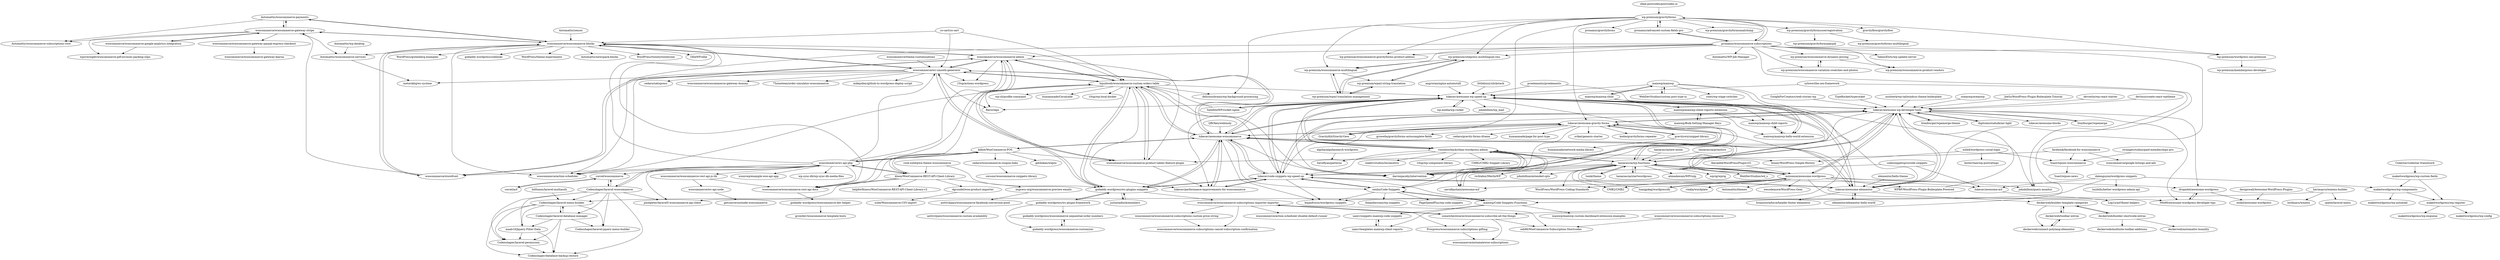 digraph G {
"Automattic/woocommerce-payments" -> "Automattic/woocommerce-subscriptions-core"
"Automattic/woocommerce-payments" -> "woocommerce/woocommerce-gateway-stripe"
"Automattic/woocommerce-payments" -> "woocommerce/woocommerce-blocks"
"bitfumes/laravel-multiauth" -> "Codexshaper/laravel-menu-builder" ["e"=1]
"htmlburger/wpemerge" -> "lukecav/awesome-wp-developer-tools" ["e"=1]
"wp-premium/gravityforms" -> "pronamic/advanced-custom-fields-pro" ["e"=1]
"wp-premium/gravityforms" -> "wp-premium/woocommerce-gravityforms-product-addons"
"wp-premium/gravityforms" -> "GravityKit/GravityView" ["e"=1]
"wp-premium/gravityforms" -> "pronamic/gravityforms"
"wp-premium/gravityforms" -> "pronamic/woocommerce-subscriptions"
"wp-premium/gravityforms" -> "wp-premium/gravityformsmailchimp"
"wp-premium/gravityforms" -> "lukecav/awesome-gravity-forms"
"wp-premium/gravityforms" -> "wp-premium/gravityformsuserregistration"
"wp-premium/gravityforms" -> "wp-premium/wordpress-seo-premium"
"wp-premium/gravityforms" -> "gravityflow/gravityflow" ["e"=1]
"wp-premium/gravityforms" -> "wp-premium/sitepress-multilingual-cms"
"wp-premium/gravityforms" -> "wp-premium/woocommerce-multilingual"
"wp-premium/gravityforms" -> "deliciousbrains/wp-background-processing" ["e"=1]
"wp-premium/gravityformsuserregistration" -> "wp-premium/gravityforms-multilingual"
"wp-premium/gravityformsuserregistration" -> "wp-premium/gravityformspaypal"
"corcel/woocommerce" -> "corcel/acf"
"corcel/woocommerce" -> "Codexshaper/laravel-woocommerce"
"Codestar/codestar-framework" -> "makeitworkpress/wp-custom-fields" ["e"=1]
"Codexshaper/laravel-woocommerce" -> "Codexshaper/laravel-permission"
"Codexshaper/laravel-woocommerce" -> "Codexshaper/database-backup-restore"
"Codexshaper/laravel-woocommerce" -> "Codexshaper/laravel-menu-builder"
"Codexshaper/laravel-woocommerce" -> "Codexshaper/laravel-database-manager"
"Codexshaper/laravel-woocommerce" -> "corcel/woocommerce"
"Codexshaper/laravel-woocommerce" -> "Codexshaper/laravel-jquery-menu-builder"
"Codexshaper/laravel-woocommerce" -> "maab16/Jquery-Filter-Data"
"Codexshaper/laravel-woocommerce" -> "pixelpeter/laravel5-woocommerce-api-client"
"Codexshaper/laravel-woocommerce" -> "woocommerce/wc-api-php"
"woocommerce/woocommerce-google-analytics-integration" -> "woocommerce/woocommerce-gateway-stripe"
"woocommerce/woocommerce-google-analytics-integration" -> "wpovernight/woocommerce-pdf-invoices-packing-slips"
"woocommerce/woocommerce-blocks" -> "woocommerce/woocommerce-admin"
"woocommerce/woocommerce-blocks" -> "woocommerce/wc-smooth-generator"
"woocommerce/woocommerce-blocks" -> "woocommerce/storefront" ["e"=1]
"woocommerce/woocommerce-blocks" -> "WordPress/gutenberg-examples" ["e"=1]
"woocommerce/woocommerce-blocks" -> "woocommerce/woocommerce-rest-api-docs"
"woocommerce/woocommerce-blocks" -> "godaddy-wordpress/coblocks" ["e"=1]
"woocommerce/woocommerce-blocks" -> "Automattic/woocommerce-payments"
"woocommerce/woocommerce-blocks" -> "Automattic/woocommerce-services"
"woocommerce/woocommerce-blocks" -> "woocommerce/woocommerce-gateway-stripe"
"woocommerce/woocommerce-blocks" -> "WordPress/theme-experiments" ["e"=1]
"woocommerce/woocommerce-blocks" -> "Automattic/newspack-blocks" ["e"=1]
"woocommerce/woocommerce-blocks" -> "WordPress/twentytwentyone" ["e"=1]
"woocommerce/woocommerce-blocks" -> "liquidweb/woocommerce-custom-orders-table"
"woocommerce/woocommerce-blocks" -> "OllieWP/ollie" ["e"=1]
"woocommerce/woocommerce-blocks" -> "woocommerce/action-scheduler" ["e"=1]
"woocommerce/woocommerce-admin" -> "woocommerce/woocommerce-blocks"
"woocommerce/woocommerce-admin" -> "woocommerce/wc-smooth-generator"
"woocommerce/woocommerce-admin" -> "woocommerce/storefront" ["e"=1]
"woocommerce/woocommerce-admin" -> "godaddy-wordpress/wc-plugins-snippets"
"woocommerce/woocommerce-admin" -> "liquidweb/woocommerce-custom-orders-table"
"woocommerce/woocommerce-admin" -> "woocommerce/woocommerce-rest-api-docs"
"woocommerce/woocommerce-admin" -> "woocommerce/woocommerce-product-tables-feature-plugin"
"woocommerce/woocommerce-admin" -> "10up/actions-wordpress" ["e"=1]
"ideal-postcodes/postcodes.io" -> "wp-premium/gravityforms" ["e"=1]
"liquidweb/woocommerce-custom-orders-table" -> "woocommerce/woocommerce-product-tables-feature-plugin"
"liquidweb/woocommerce-custom-orders-table" -> "woocommerce/wc-smooth-generator"
"liquidweb/woocommerce-custom-orders-table" -> "humanmade/Cavalcade" ["e"=1]
"liquidweb/woocommerce-custom-orders-table" -> "lukecav/awesome-woocommerce"
"liquidweb/woocommerce-custom-orders-table" -> "darrenjacoby/intervention" ["e"=1]
"liquidweb/woocommerce-custom-orders-table" -> "woocommerce/action-scheduler" ["e"=1]
"liquidweb/woocommerce-custom-orders-table" -> "deliciousbrains/wp-background-processing" ["e"=1]
"liquidweb/woocommerce-custom-orders-table" -> "lukecav/performance-improvements-for-woocommerce"
"liquidweb/woocommerce-custom-orders-table" -> "lukecav/code-snippets-wp-speed-up"
"liquidweb/woocommerce-custom-orders-table" -> "godaddy-wordpress/wc-plugins-snippets"
"liquidweb/woocommerce-custom-orders-table" -> "10up/wp-local-docker" ["e"=1]
"liquidweb/woocommerce-custom-orders-table" -> "woocommerce/woocommerce-admin"
"liquidweb/woocommerce-custom-orders-table" -> "Rarst/laps" ["e"=1]
"liquidweb/woocommerce-custom-orders-table" -> "lukecav/awesome-wp-speed-up"
"liquidweb/woocommerce-custom-orders-table" -> "wp-cli/profile-command" ["e"=1]
"kilbot/WooCommerce-POS" -> "lukecav/awesome-woocommerce"
"kilbot/WooCommerce-POS" -> "cedaro/woocommerce-coupon-links"
"kilbot/WooCommerce-POS" -> "woocommerce/woocommerce-product-tables-feature-plugin"
"kilbot/WooCommerce-POS" -> "kloon/WooCommerce-REST-API-Client-Library"
"kilbot/WooCommerce-POS" -> "woocommerce/woocommerce-rest-api-docs"
"kilbot/WooCommerce-POS" -> "getdokan/wepos" ["e"=1]
"kilbot/WooCommerce-POS" -> "woocommerce/wc-api-php"
"rock-solid/pwa-theme-woocommerce" -> "godaddy-wordpress/wc-plugins-snippets" ["e"=1]
"rock-solid/pwa-theme-woocommerce" -> "kloon/WooCommerce-REST-API-Client-Library" ["e"=1]
"mainwp/mainwp" -> "mainwp/mainwp-child"
"mainwp/mainwp" -> "mainwp/mainwp-hello-world-extension"
"mainwp/mainwp" -> "roots/wp-stage-switcher" ["e"=1]
"mainwp/mainwp" -> "lukecav/awesome-wp-speed-up"
"mainwp/mainwp" -> "WebDevStudios/custom-post-type-ui" ["e"=1]
"mainwp/mainwp" -> "mainwp/Code-Snippets-Functions"
"elementor/hello-theme" -> "lukecav/awesome-elementor" ["e"=1]
"godaddy-wordpress/wc-plugin-framework" -> "godaddy-wordpress/woocommerce-customizer"
"godaddy-wordpress/wc-plugin-framework" -> "godaddy-wordpress/wc-plugins-snippets"
"godaddy-wordpress/wc-plugin-framework" -> "godaddy-wordpress/woocommerce-sequential-order-numbers"
"woocommerce/woocommerce-subscriptions-importer-exporter" -> "Prospress/woocommerce-subscriptions-gifting"
"woocommerce/woocommerce-subscriptions-importer-exporter" -> "woocommerce/woocommerce-subscriptions-custom-price-string"
"woocommerce/woocommerce-subscriptions-importer-exporter" -> "woocommerce/woocommerce-subscriptions-cancel-subscription-confirmation"
"woocommerce/woocommerce-subscriptions-importer-exporter" -> "somewherewarm/woocommerce-subscribe-all-the-things"
"woocommerce/woocommerce-subscriptions-importer-exporter" -> "woocommerce/action-scheduler-disable-default-runner"
"woocommerce/woocommerce-subscriptions-importer-exporter" -> "seb86/WooCommerce-Subscription-Shortcodes"
"GravityKit/GravityView" -> "lukecav/awesome-gravity-forms" ["e"=1]
"Alecaddd/WordPressPlugin101" -> "miziomon/awesome-wordpress" ["e"=1]
"htmlburger/wpemerge-theme" -> "lukecav/awesome-wp-developer-tools" ["e"=1]
"woocommerce/woocommerce-subscriptions-custom-price-string" -> "woocommerce/woocommerce-subscriptions-cancel-subscription-confirmation"
"kloon/WooCommerce-REST-API-Client-Library" -> "woocommerce/wc-api-php"
"kloon/WooCommerce-REST-API-Client-Library" -> "kilbot/WooCommerce-POS"
"kloon/WooCommerce-REST-API-Client-Library" -> "pixelpeter/laravel5-woocommerce-api-client"
"kloon/WooCommerce-REST-API-Client-Library" -> "helpforfitness/WooCommerce-REST-API-Client-Library-v2"
"kloon/WooCommerce-REST-API-Client-Library" -> "dgrundel/woo-product-importer"
"kloon/WooCommerce-REST-API-Client-Library" -> "woocommerce/woocommerce-rest-api-docs"
"kloon/WooCommerce-REST-API-Client-Library" -> "impress-org/woocommerce-preview-emails"
"woocommerce/woocommerce-product-tables-feature-plugin" -> "liquidweb/woocommerce-custom-orders-table"
"woocommerce/woocommerce-product-tables-feature-plugin" -> "woocommerce/wc-smooth-generator"
"woocommerce/woocommerce-product-tables-feature-plugin" -> "lukecav/performance-improvements-for-woocommerce"
"woocommerce/wc-smooth-generator" -> "woocommerce/woocommerce-product-tables-feature-plugin"
"woocommerce/wc-smooth-generator" -> "metorikhq/wc-cyclone"
"woocommerce/wc-smooth-generator" -> "75nineteen/order-simulator-woocommerce"
"woocommerce/wc-smooth-generator" -> "liquidweb/woocommerce-custom-orders-table"
"woocommerce/wc-smooth-generator" -> "woocommerce/woocommerce-admin"
"woocommerce/wc-smooth-generator" -> "woocommerce/woocommerce-blocks"
"woocommerce/wc-smooth-generator" -> "mikejolley/github-to-wordpress-deploy-script" ["e"=1]
"woocommerce/wc-smooth-generator" -> "cedaro/satispress" ["e"=1]
"woocommerce/wc-smooth-generator" -> "Rarst/laps" ["e"=1]
"woocommerce/wc-smooth-generator" -> "woocommerce/action-scheduler" ["e"=1]
"woocommerce/wc-smooth-generator" -> "10up/actions-wordpress" ["e"=1]
"woocommerce/wc-smooth-generator" -> "woocommerce/woocommerce-gateway-dummy"
"woocommerce/wc-smooth-generator" -> "lukecav/awesome-woocommerce"
"lukecav/performance-improvements-for-woocommerce" -> "lukecav/awesome-woocommerce"
"lukecav/performance-improvements-for-woocommerce" -> "lukecav/code-snippets-wp-speed-up"
"cedaro/woocommerce-coupon-links" -> "corsonr/woocommerce-snippets-library"
"mainwp/Code-Snippets-Functions" -> "uamv/snippets-mainwp-code-snippets"
"mainwp/Code-Snippets-Functions" -> "uamv/templates-mainwp-client-reports"
"mainwp/Code-Snippets-Functions" -> "senlin/Code-Snippets"
"mainwp/Code-Snippets-Functions" -> "mainwp/mainwp-custom-dashboard-extension-examples"
"harimayco/wmenu-builder" -> "Codexshaper/laravel-menu-builder"
"harimayco/wmenu-builder" -> "lordmacu/wmenu"
"harimayco/wmenu-builder" -> "spatie/laravel-menu" ["e"=1]
"littlebizzy/slickstack" -> "lukecav/awesome-wp-speed-up" ["e"=1]
"woocommerce/woocommerce-rest-api-js-lib" -> "woocommerce/woocommerce-rest-api-docs"
"woocommerce/woocommerce-rest-api-js-lib" -> "woocommerce/wc-api-node"
"deckerweb/builder-template-categories" -> "deckerweb/toolbar-extras"
"deckerweb/builder-template-categories" -> "deckerweb/builder-shortcode-extras"
"deckerweb/builder-template-categories" -> "deckerweb/connect-polylang-elementor"
"dalenguyen/wordpress-snippets" -> "bojanfriscic/wordpress-snippets"
"dalenguyen/wordpress-snippets" -> "lukecav/awesome-acf"
"dalenguyen/wordpress-snippets" -> "luizbills/better-wordpress-admin-api"
"dalenguyen/wordpress-snippets" -> "makeitworkpress/wp-components"
"devowlio/wp-react-starter" -> "lukecav/awesome-wp-developer-tools" ["e"=1]
"QROkes/webinoly" -> "lukecav/awesome-woocommerce" ["e"=1]
"devloco/create-react-wptheme" -> "lukecav/awesome-wp-developer-tools" ["e"=1]
"mainwp/mainwp-child" -> "mainwp/mainwp"
"mainwp/mainwp-child" -> "mainwp/mainwp-hello-world-extension"
"mainwp/mainwp-child" -> "mainwp/mainwp-client-reports-extension"
"mainwp/mainwp-child" -> "mainwp/mainwp-child-reports"
"uamv/templates-mainwp-client-reports" -> "uamv/snippets-mainwp-code-snippets"
"uamv/snippets-mainwp-code-snippets" -> "uamv/templates-mainwp-client-reports"
"woocommerce/woocommerce-subscriptions-resource" -> "seb86/WooCommerce-Subscription-Shortcodes"
"mainwp/Bulk-Setting-Manager-Keys" -> "mainwp/mainwp-client-reports-extension"
"deckerweb/toolbar-extras" -> "deckerweb/connect-polylang-elementor"
"deckerweb/toolbar-extras" -> "deckerweb/builder-template-categories"
"deckerweb/connect-polylang-elementor" -> "deckerweb/toolbar-extras"
"navidkashani/awesome-acf" -> "lukecav/awesome-gravity-forms" ["e"=1]
"GoogleForCreators/web-stories-wp" -> "lukecav/awesome-wp-developer-tools" ["e"=1]
"TypeRocket/typerocket" -> "lukecav/awesome-wp-developer-tools" ["e"=1]
"strangerstudios/paid-memberships-pro" -> "Yoast/wpseo-woocommerce" ["e"=1]
"proelements/proelements" -> "lukecav/awesome-elementor" ["e"=1]
"proelements/proelements" -> "lukecav/awesome-wp-speed-up" ["e"=1]
"woocommerce/storefront" -> "woocommerce/woocommerce-admin" ["e"=1]
"woocommerce/storefront" -> "woocommerce/woocommerce-blocks" ["e"=1]
"woocommerce/storefront" -> "woocommerce/woocommerce-gateway-stripe" ["e"=1]
"WPBP/WordPress-Plugin-Boilerplate-Powered" -> "lukecav/awesome-wp-developer-tools" ["e"=1]
"SatelliteWP/rocket-nginx" -> "lukecav/awesome-wp-speed-up" ["e"=1]
"SatelliteWP/rocket-nginx" -> "liquidweb/woocommerce-custom-orders-table" ["e"=1]
"miled/wordpress-social-login" -> "bonny/WordPress-Simple-History" ["e"=1]
"miled/wordpress-social-login" -> "lesterchan/wp-postratings"
"miled/wordpress-social-login" -> "Yoast/wpseo-woocommerce"
"miziomon/awesome-wordpress" -> "lukecav/awesome-wp-developer-tools"
"miziomon/awesome-wordpress" -> "dropndot/awesome-wordpress"
"miziomon/awesome-wordpress" -> "taniarascia/wp-functions"
"miziomon/awesome-wordpress" -> "lukecav/awesome-woocommerce"
"miziomon/awesome-wordpress" -> "lukecav/awesome-wp-speed-up"
"miziomon/awesome-wordpress" -> "luangjokaj/wordpressify" ["e"=1]
"miziomon/awesome-wordpress" -> "Mte90/awesome-wordpress-developer-tips"
"miziomon/awesome-wordpress" -> "navidkashani/awesome-acf" ["e"=1]
"miziomon/awesome-wordpress" -> "vinkla/wordplate" ["e"=1]
"miziomon/awesome-wordpress" -> "WordPress/WordPress-Coding-Standards" ["e"=1]
"miziomon/awesome-wordpress" -> "Automattic/themes" ["e"=1]
"miziomon/awesome-wordpress" -> "WPBP/WordPress-Plugin-Boilerplate-Powered" ["e"=1]
"miziomon/awesome-wordpress" -> "CMB2/CMB2" ["e"=1]
"miziomon/awesome-wordpress" -> "wecodemore/WordPress-Gear" ["e"=1]
"miziomon/awesome-wordpress" -> "johnbillion/query-monitor" ["e"=1]
"gravitywiz/snippet-library" -> "lukecav/awesome-gravity-forms"
"gravitywiz/snippet-library" -> "humanmade/network-media-library" ["e"=1]
"mishterk/wp-tailwindcss-theme-boilerplate" -> "lukecav/awesome-wp-developer-tools" ["e"=1]
"dropndot/awesome-wordpress" -> "Mte90/awesome-wordpress-developer-tips"
"dropndot/awesome-wordpress" -> "endel/awesome-wordpress"
"deckerweb/builder-shortcode-extras" -> "deckerweb/builder-template-categories"
"deckerweb/builder-shortcode-extras" -> "deckerweb/automattic-humility"
"deckerweb/builder-shortcode-extras" -> "deckerweb/multisite-toolbar-additions"
"senlin/Code-Snippets" -> "lukecav/code-snippets-wp-speed-up"
"senlin/Code-Snippets" -> "theandersonn/wp-snippets"
"senlin/Code-Snippets" -> "PageSpeedPlus/wp-code-snippets"
"senlin/Code-Snippets" -> "bojanfriscic/wordpress-snippets"
"senlin/Code-Snippets" -> "mainwp/Code-Snippets-Functions"
"woocommerce/woocommerce-rest-api-docs" -> "godaddy-wordpress/woocommerce-dev-helper"
"Codexshaper/laravel-database-manager" -> "Codexshaper/laravel-permission"
"Codexshaper/laravel-database-manager" -> "Codexshaper/database-backup-restore"
"Codexshaper/laravel-database-manager" -> "maab16/Jquery-Filter-Data"
"Codexshaper/laravel-database-manager" -> "Codexshaper/laravel-jquery-menu-builder"
"Codexshaper/laravel-database-manager" -> "Codexshaper/laravel-menu-builder"
"godaddy-wordpress/woocommerce-sequential-order-numbers" -> "godaddy-wordpress/woocommerce-customizer"
"Codexshaper/laravel-menu-builder" -> "Codexshaper/laravel-permission"
"Codexshaper/laravel-menu-builder" -> "Codexshaper/database-backup-restore"
"Codexshaper/laravel-menu-builder" -> "Codexshaper/laravel-database-manager"
"Codexshaper/laravel-menu-builder" -> "Codexshaper/laravel-jquery-menu-builder"
"Codexshaper/laravel-menu-builder" -> "maab16/Jquery-Filter-Data"
"Codexshaper/laravel-permission" -> "Codexshaper/database-backup-restore"
"mainwp/mainwp-client-reports-extension" -> "mainwp/mainwp-child-reports"
"mainwp/mainwp-client-reports-extension" -> "mainwp/Bulk-Setting-Manager-Keys"
"mainwp/mainwp-client-reports-extension" -> "mainwp/mainwp-hello-world-extension"
"taniarascia/new-moon" -> "taniarascia/wp-functions" ["e"=1]
"algolia/algoliasearch-wordpress" -> "0aveRyan/patterns" ["e"=1]
"woocommerce/wc-api-php" -> "kloon/WooCommerce-REST-API-Client-Library"
"woocommerce/wc-api-php" -> "woocommerce/woocommerce-rest-api-docs"
"woocommerce/wc-api-php" -> "Codexshaper/laravel-woocommerce"
"woocommerce/wc-api-php" -> "pixelpeter/laravel5-woocommerce-api-client"
"woocommerce/wc-api-php" -> "kilbot/WooCommerce-POS"
"woocommerce/wc-api-php" -> "liquidweb/woocommerce-custom-orders-table"
"woocommerce/wc-api-php" -> "iconicwp/example-woo-api-app"
"woocommerce/wc-api-php" -> "woocommerce/woocommerce-blocks"
"woocommerce/wc-api-php" -> "woocommerce/woocommerce-rest-api-js-lib"
"woocommerce/wc-api-php" -> "woocommerce/wc-smooth-generator"
"woocommerce/wc-api-php" -> "corcel/woocommerce"
"woocommerce/wc-api-php" -> "woocommerce/woocommerce-admin"
"woocommerce/wc-api-php" -> "woocommerce/action-scheduler" ["e"=1]
"woocommerce/wc-api-php" -> "woocommerce/storefront" ["e"=1]
"woocommerce/wc-api-php" -> "wp-sync-db/wp-sync-db-media-files" ["e"=1]
"woocommerce/wc-api-node" -> "getconversio/node-woocommerce"
"impress-org/woocommerce-preview-emails" -> "anttiviljami/woocommerce-facebook-conversion-pixel"
"woocommerce/theme-customisations" -> "woocommerce/wc-smooth-generator" ["e"=1]
"mainwp/mainwp-child-reports" -> "mainwp/mainwp-hello-world-extension"
"somewherewarm/woocommerce-subscribe-all-the-things" -> "seb86/WooCommerce-Subscription-Shortcodes"
"somewherewarm/woocommerce-subscribe-all-the-things" -> "Prospress/woocommerce-subscriptions-gifting"
"somewherewarm/woocommerce-subscribe-all-the-things" -> "woocommerce/woocommerce-subscriptions-importer-exporter"
"somewherewarm/woocommerce-subscribe-all-the-things" -> "woocommerce/automatewoo-subscriptions"
"mainwp/mainwp-hello-world-extension" -> "mainwp/mainwp-child-reports"
"godaddy-wordpress/woocommerce-dev-helper" -> "growdev/woocommerce-template-hints"
"Prospress/woocommerce-subscriptions-gifting" -> "woocommerce/automatewoo-subscriptions"
"sybrew/the-seo-framework" -> "lukecav/awesome-wp-speed-up" ["e"=1]
"sybrew/the-seo-framework" -> "lukecav/awesome-elementor" ["e"=1]
"taniarascia/primitive" -> "taniarascia/wp-functions" ["e"=1]
"taniarascia/wp-functions" -> "lukecav/awesome-wp-developer-tools"
"taniarascia/wp-functions" -> "vincentorback/clean-wordpress-admin"
"taniarascia/wp-functions" -> "tonik/theme" ["e"=1]
"taniarascia/wp-functions" -> "taniarascia/startwordpress" ["e"=1]
"taniarascia/wp-functions" -> "lukecav/code-snippets-wp-speed-up"
"taniarascia/wp-functions" -> "miziomon/awesome-wordpress"
"taniarascia/wp-functions" -> "ahmadawais/WPGulp" ["e"=1]
"taniarascia/wp-functions" -> "darrenjacoby/intervention" ["e"=1]
"taniarascia/wp-functions" -> "lukecav/awesome-wp-speed-up"
"taniarascia/wp-functions" -> "richtabor/MerlinWP" ["e"=1]
"taniarascia/wp-functions" -> "wprig/wprig" ["e"=1]
"taniarascia/wp-functions" -> "johnbillion/extended-cpts" ["e"=1]
"taniarascia/wp-functions" -> "WordPress/WordPress-Coding-Standards" ["e"=1]
"taniarascia/wp-functions" -> "WebDevStudios/wd_s" ["e"=1]
"taniarascia/wp-functions" -> "CMB2/CMB2" ["e"=1]
"justintadlock/members" -> "godaddy-wordpress/wc-plugins-snippets" ["e"=1]
"Automattic/wp-desktop" -> "Automattic/woocommerce-services" ["e"=1]
"vincentorback/clean-wordpress-admin" -> "darrenjacoby/intervention" ["e"=1]
"vincentorback/clean-wordpress-admin" -> "0aveRyan/patterns"
"vincentorback/clean-wordpress-admin" -> "taniarascia/wp-functions"
"vincentorback/clean-wordpress-admin" -> "lukecav/awesome-woocommerce"
"vincentorback/clean-wordpress-admin" -> "lukecav/code-snippets-wp-speed-up"
"vincentorback/clean-wordpress-admin" -> "navidkashani/awesome-acf" ["e"=1]
"vincentorback/clean-wordpress-admin" -> "lukecav/awesome-wp-speed-up"
"vincentorback/clean-wordpress-admin" -> "richtabor/MerlinWP" ["e"=1]
"vincentorback/clean-wordpress-admin" -> "reaktivstudios/locomotive" ["e"=1]
"vincentorback/clean-wordpress-admin" -> "johnbillion/extended-cpts" ["e"=1]
"vincentorback/clean-wordpress-admin" -> "10up/wp-component-library" ["e"=1]
"vincentorback/clean-wordpress-admin" -> "lukecav/awesome-wp-developer-tools"
"vincentorback/clean-wordpress-admin" -> "CMB2/CMB2-Snippet-Library" ["e"=1]
"vincentorback/clean-wordpress-admin" -> "bonny/WordPress-Simple-History" ["e"=1]
"Mte90/awesome-wordpress-developer-tips" -> "dropndot/awesome-wordpress"
"taniarascia/startwordpress" -> "taniarascia/wp-functions" ["e"=1]
"anttiviljami/woocommerce-facebook-conversion-pixel" -> "anttiviljami/woocommerce-custom-availability"
"Automattic/woocommerce-services" -> "metorikhq/wc-cyclone"
"woocommerce/woocommerce-gateway-stripe" -> "woocommerce/woocommerce-gateway-paypal-express-checkout"
"woocommerce/woocommerce-gateway-stripe" -> "woocommerce/woocommerce-google-analytics-integration"
"woocommerce/woocommerce-gateway-stripe" -> "Automattic/woocommerce-payments"
"woocommerce/woocommerce-gateway-stripe" -> "woocommerce/woocommerce-blocks"
"woocommerce/woocommerce-gateway-stripe" -> "Automattic/woocommerce-services"
"woocommerce/woocommerce-gateway-stripe" -> "wpovernight/woocommerce-pdf-invoices-packing-slips"
"woocommerce/woocommerce-gateway-stripe" -> "Automattic/woocommerce-subscriptions-core"
"codesnippetspro/code-snippets" -> "lukecav/awesome-acf" ["e"=1]
"codesnippetspro/code-snippets" -> "lukecav/code-snippets-wp-speed-up" ["e"=1]
"angristan/nginx-autoinstall" -> "lukecav/awesome-wp-speed-up" ["e"=1]
"pronamic/advanced-custom-fields-pro" -> "wp-premium/gravityforms" ["e"=1]
"pronamic/advanced-custom-fields-pro" -> "pronamic/woocommerce-subscriptions" ["e"=1]
"godaddy-wordpress/wc-plugins-snippets" -> "lukecav/awesome-woocommerce"
"godaddy-wordpress/wc-plugins-snippets" -> "lukecav/code-snippets-wp-speed-up"
"godaddy-wordpress/wc-plugins-snippets" -> "godaddy-wordpress/wc-plugin-framework"
"godaddy-wordpress/wc-plugins-snippets" -> "woocommerce/woocommerce-admin"
"godaddy-wordpress/wc-plugins-snippets" -> "liquidweb/woocommerce-custom-orders-table"
"godaddy-wordpress/wc-plugins-snippets" -> "justintadlock/members" ["e"=1]
"godaddy-wordpress/wc-plugins-snippets" -> "woocommerce/woocommerce-subscriptions-importer-exporter"
"digitoimistodude/air-light" -> "lukecav/awesome-wp-developer-tools" ["e"=1]
"wp-premium/woocommerce-dynamic-pricing" -> "wp-premium/woocommerce-variation-swatches-and-photos"
"wp-premium/woocommerce-dynamic-pricing" -> "wp-premium/woocommerce-product-vendors"
"wp-premium/woocommerce-variation-swatches-and-photos" -> "wp-premium/woocommerce-dynamic-pricing"
"woocommerce/woocommerce-gateway-paypal-express-checkout" -> "woocommerce/woocommerce-gateway-klarna"
"wp-premium/sitepress-multilingual-cms" -> "wp-premium/wpml-string-translation"
"wp-premium/sitepress-multilingual-cms" -> "wp-premium/wpml-translation-management"
"wp-premium/sitepress-multilingual-cms" -> "wp-premium/woocommerce-multilingual"
"wp-premium/wpml-string-translation" -> "wp-premium/wpml-translation-management"
"wp-premium/wpml-string-translation" -> "wp-premium/sitepress-multilingual-cms"
"dgrundel/woo-product-importer" -> "xube/Woocommerce-CSV-import"
"wp-premium/wordpress-seo-premium" -> "wp-premium/memberpress-developer"
"wp-premium/woocommerce-multilingual" -> "wp-premium/wpml-translation-management"
"wp-premium/woocommerce-multilingual" -> "wp-premium/wpml-string-translation"
"godaddy-wordpress/woocommerce-customizer" -> "godaddy-wordpress/woocommerce-sequential-order-numbers"
"wp-premium/wpml-translation-management" -> "wp-premium/wpml-string-translation"
"wp-premium/wpml-translation-management" -> "wp-premium/woocommerce-multilingual"
"wp-premium/wpml-translation-management" -> "wp-premium/sitepress-multilingual-cms"
"wp-media/wp-rocket" -> "lukecav/awesome-wp-speed-up" ["e"=1]
"pronamic/woocommerce-subscriptions" -> "wp-premium/woocommerce-dynamic-pricing"
"pronamic/woocommerce-subscriptions" -> "pronamic/advanced-custom-fields-pro" ["e"=1]
"pronamic/woocommerce-subscriptions" -> "wp-premium/gravityforms"
"pronamic/woocommerce-subscriptions" -> "wp-premium/wordpress-seo-premium"
"pronamic/woocommerce-subscriptions" -> "somewherewarm/woocommerce-subscribe-all-the-things"
"pronamic/woocommerce-subscriptions" -> "wp-premium/woocommerce-variation-swatches-and-photos"
"pronamic/woocommerce-subscriptions" -> "YahnisElsts/wp-update-server" ["e"=1]
"pronamic/woocommerce-subscriptions" -> "wp-premium/woocommerce-gravityforms-product-addons"
"pronamic/woocommerce-subscriptions" -> "woocommerce/woocommerce-admin"
"pronamic/woocommerce-subscriptions" -> "woocommerce/action-scheduler" ["e"=1]
"pronamic/woocommerce-subscriptions" -> "wp-premium/woocommerce-product-vendors"
"pronamic/woocommerce-subscriptions" -> "Automattic/WP-Job-Manager" ["e"=1]
"pronamic/woocommerce-subscriptions" -> "wp-premium/woocommerce-multilingual"
"pronamic/woocommerce-subscriptions" -> "johnbillion/query-monitor" ["e"=1]
"pronamic/woocommerce-subscriptions" -> "wp-premium/sitepress-multilingual-cms"
"darrenjacoby/intervention" -> "vincentorback/clean-wordpress-admin" ["e"=1]
"makeitworkpress/wp-custom-fields" -> "makeitworkpress/wp-components"
"makeitworkpress/wp-custom-fields" -> "makeitworkpress/wp-register"
"lukecav/awesome-gravity-forms" -> "kodie/gravityforms-repeater"
"lukecav/awesome-gravity-forms" -> "navidkashani/awesome-acf" ["e"=1]
"lukecav/awesome-gravity-forms" -> "growella/gravityforms-autocomplete-fields"
"lukecav/awesome-gravity-forms" -> "lukecav/awesome-woocommerce"
"lukecav/awesome-gravity-forms" -> "cedaro/gravity-forms-iframe"
"lukecav/awesome-gravity-forms" -> "gravitywiz/snippet-library"
"lukecav/awesome-gravity-forms" -> "lukecav/awesome-wp-developer-tools"
"lukecav/awesome-gravity-forms" -> "humanmade/page-for-post-type" ["e"=1]
"lukecav/awesome-gravity-forms" -> "lukecav/code-snippets-wp-speed-up"
"lukecav/awesome-gravity-forms" -> "GravityKit/GravityView" ["e"=1]
"lukecav/awesome-gravity-forms" -> "darrenjacoby/intervention" ["e"=1]
"lukecav/awesome-gravity-forms" -> "srikat/genesis-starter" ["e"=1]
"lukecav/awesome-acf" -> "Log1x/acf-fluent-helpers"
"designwall/Awesome-WordPress-Plugins" -> "endel/awesome-wordpress"
"Automattic/sensei" -> "woocommerce/woocommerce-blocks" ["e"=1]
"tonik/theme" -> "taniarascia/wp-functions" ["e"=1]
"corcel/acf" -> "corcel/woocommerce"
"oceanwp/oceanwp" -> "lukecav/awesome-wp-developer-tools" ["e"=1]
"JoeSz/WordPress-Plugin-Boilerplate-Tutorial" -> "lukecav/awesome-wp-developer-tools" ["e"=1]
"elementor/elementor-hello-world" -> "lukecav/awesome-elementor" ["e"=1]
"makeitworkpress/wp-register" -> "makeitworkpress/wp-enqueue"
"makeitworkpress/wp-register" -> "makeitworkpress/wp-config"
"co-cart/co-cart" -> "woocommerce/wc-smooth-generator" ["e"=1]
"co-cart/co-cart" -> "woocommerce/woocommerce-blocks" ["e"=1]
"co-cart/co-cart" -> "liquidweb/woocommerce-custom-orders-table" ["e"=1]
"lukecav/awesome-wp-speed-up" -> "lukecav/code-snippets-wp-speed-up"
"lukecav/awesome-wp-speed-up" -> "lukecav/awesome-wp-developer-tools"
"lukecav/awesome-wp-speed-up" -> "lukecav/awesome-woocommerce"
"lukecav/awesome-wp-speed-up" -> "darrenjacoby/intervention" ["e"=1]
"lukecav/awesome-wp-speed-up" -> "Rarst/laps" ["e"=1]
"lukecav/awesome-wp-speed-up" -> "lukecav/awesome-elementor"
"lukecav/awesome-wp-speed-up" -> "johnbillion/query-monitor" ["e"=1]
"lukecav/awesome-wp-speed-up" -> "lukecav/performance-improvements-for-woocommerce"
"lukecav/awesome-wp-speed-up" -> "senlin/Code-Snippets"
"lukecav/awesome-wp-speed-up" -> "SatelliteWP/rocket-nginx" ["e"=1]
"lukecav/awesome-wp-speed-up" -> "vincentorback/clean-wordpress-admin"
"lukecav/awesome-wp-speed-up" -> "johnbillion/wp_mail" ["e"=1]
"lukecav/awesome-wp-speed-up" -> "wp-media/wp-rocket" ["e"=1]
"lukecav/awesome-wp-speed-up" -> "taniarascia/wp-functions"
"lukecav/awesome-wp-speed-up" -> "miziomon/awesome-wordpress"
"lukecav/awesome-elementor" -> "lukecav/code-snippets-wp-speed-up"
"lukecav/awesome-elementor" -> "lukecav/awesome-wp-developer-tools"
"lukecav/awesome-elementor" -> "brainstormforce/header-footer-elementor"
"lukecav/awesome-elementor" -> "elementor/elementor-hello-world" ["e"=1]
"lukecav/awesome-elementor" -> "lukecav/awesome-wp-speed-up"
"lukecav/awesome-elementor" -> "lukecav/awesome-woocommerce"
"lukecav/awesome-elementor" -> "lukecav/awesome-gravity-forms"
"lukecav/awesome-elementor" -> "deckerweb/builder-template-categories"
"lukecav/awesome-wp-developer-tools" -> "lukecav/awesome-wp-speed-up"
"lukecav/awesome-wp-developer-tools" -> "lukecav/code-snippets-wp-speed-up"
"lukecav/awesome-wp-developer-tools" -> "lukecav/awesome-woocommerce"
"lukecav/awesome-wp-developer-tools" -> "miziomon/awesome-wordpress"
"lukecav/awesome-wp-developer-tools" -> "taniarascia/wp-functions"
"lukecav/awesome-wp-developer-tools" -> "htmlburger/wpemerge" ["e"=1]
"lukecav/awesome-wp-developer-tools" -> "darrenjacoby/intervention" ["e"=1]
"lukecav/awesome-wp-developer-tools" -> "lukecav/awesome-elementor"
"lukecav/awesome-wp-developer-tools" -> "lukecav/awesome-blocks" ["e"=1]
"lukecav/awesome-wp-developer-tools" -> "dropndot/awesome-wordpress"
"lukecav/awesome-wp-developer-tools" -> "senlin/Code-Snippets"
"lukecav/awesome-wp-developer-tools" -> "htmlburger/wpemerge-theme" ["e"=1]
"lukecav/awesome-wp-developer-tools" -> "lukecav/awesome-gravity-forms"
"lukecav/awesome-wp-developer-tools" -> "digitoimistodude/air-light" ["e"=1]
"lukecav/awesome-wp-developer-tools" -> "Mte90/awesome-wordpress-developer-tips"
"maab16/Jquery-Filter-Data" -> "Codexshaper/database-backup-restore"
"maab16/Jquery-Filter-Data" -> "Codexshaper/laravel-permission"
"WebDevStudios/custom-post-type-ui" -> "mainwp/mainwp" ["e"=1]
"facebook/facebook-for-woocommerce" -> "woocommerce/google-listings-and-ads"
"facebook/facebook-for-woocommerce" -> "Yoast/wpseo-woocommerce"
"facebook/facebook-for-woocommerce" -> "woocommerce/woocommerce-product-tables-feature-plugin"
"luangjokaj/wordpressify" -> "miziomon/awesome-wordpress" ["e"=1]
"luangjokaj/wordpressify" -> "taniarascia/wp-functions" ["e"=1]
"lukecav/awesome-woocommerce" -> "lukecav/code-snippets-wp-speed-up"
"lukecav/awesome-woocommerce" -> "lukecav/awesome-wp-developer-tools"
"lukecav/awesome-woocommerce" -> "lukecav/awesome-wp-speed-up"
"lukecav/awesome-woocommerce" -> "lukecav/performance-improvements-for-woocommerce"
"lukecav/awesome-woocommerce" -> "godaddy-wordpress/wc-plugins-snippets"
"lukecav/awesome-woocommerce" -> "senlin/Code-Snippets"
"lukecav/awesome-woocommerce" -> "lukecav/awesome-gravity-forms"
"lukecav/awesome-woocommerce" -> "liquidweb/woocommerce-custom-orders-table"
"lukecav/awesome-woocommerce" -> "lukecav/awesome-elementor"
"lukecav/awesome-woocommerce" -> "vincentorback/clean-wordpress-admin"
"lukecav/awesome-woocommerce" -> "kilbot/WooCommerce-POS"
"lukecav/awesome-woocommerce" -> "woocommerce/wc-smooth-generator"
"lukecav/awesome-woocommerce" -> "bojanfriscic/wordpress-snippets"
"lukecav/awesome-woocommerce" -> "darrenjacoby/intervention" ["e"=1]
"lukecav/awesome-woocommerce" -> "miziomon/awesome-wordpress"
"lukecav/code-snippets-wp-speed-up" -> "senlin/Code-Snippets"
"lukecav/code-snippets-wp-speed-up" -> "lukecav/awesome-woocommerce"
"lukecav/code-snippets-wp-speed-up" -> "lukecav/awesome-wp-speed-up"
"lukecav/code-snippets-wp-speed-up" -> "lukecav/awesome-wp-developer-tools"
"lukecav/code-snippets-wp-speed-up" -> "lukecav/performance-improvements-for-woocommerce"
"lukecav/code-snippets-wp-speed-up" -> "lukecav/awesome-acf"
"lukecav/code-snippets-wp-speed-up" -> "godaddy-wordpress/wc-plugins-snippets"
"lukecav/code-snippets-wp-speed-up" -> "bojanfriscic/wordpress-snippets"
"lukecav/code-snippets-wp-speed-up" -> "lukecav/awesome-elementor"
"lukecav/code-snippets-wp-speed-up" -> "mainwp/Code-Snippets-Functions"
"Yoast/wpseo-woocommerce" -> "Yoast/wpseo-news"
"makeitworkpress/wp-components" -> "makeitworkpress/wp-register"
"makeitworkpress/wp-components" -> "makeitworkpress/wp-autoload"
"Automattic/woocommerce-payments" ["l"="11.346,-35.911"]
"Automattic/woocommerce-subscriptions-core" ["l"="11.328,-35.886"]
"woocommerce/woocommerce-gateway-stripe" ["l"="11.318,-35.907"]
"woocommerce/woocommerce-blocks" ["l"="11.373,-35.941"]
"bitfumes/laravel-multiauth" ["l"="-14.893,30.698", "c"=46]
"Codexshaper/laravel-menu-builder" ["l"="11.583,-36.031"]
"htmlburger/wpemerge" ["l"="10.777,-34.937", "c"=493]
"lukecav/awesome-wp-developer-tools" ["l"="11.383,-36.064"]
"wp-premium/gravityforms" ["l"="11.525,-35.895"]
"pronamic/advanced-custom-fields-pro" ["l"="11.731,-35.248", "c"=27]
"wp-premium/woocommerce-gravityforms-product-addons" ["l"="11.517,-35.874"]
"GravityKit/GravityView" ["l"="11.7,-35.411", "c"=27]
"pronamic/gravityforms" ["l"="11.569,-35.897"]
"pronamic/woocommerce-subscriptions" ["l"="11.492,-35.868"]
"wp-premium/gravityformsmailchimp" ["l"="11.549,-35.903"]
"lukecav/awesome-gravity-forms" ["l"="11.442,-36.031"]
"wp-premium/gravityformsuserregistration" ["l"="11.577,-35.88"]
"wp-premium/wordpress-seo-premium" ["l"="11.543,-35.871"]
"gravityflow/gravityflow" ["l"="11.782,-35.402", "c"=27]
"wp-premium/sitepress-multilingual-cms" ["l"="11.539,-35.852"]
"wp-premium/woocommerce-multilingual" ["l"="11.523,-35.852"]
"deliciousbrains/wp-background-processing" ["l"="11.921,-35.398", "c"=27]
"wp-premium/gravityforms-multilingual" ["l"="11.603,-35.882"]
"wp-premium/gravityformspaypal" ["l"="11.601,-35.867"]
"corcel/woocommerce" ["l"="11.536,-35.987"]
"corcel/acf" ["l"="11.57,-35.986"]
"Codexshaper/laravel-woocommerce" ["l"="11.534,-36.007"]
"Codestar/codestar-framework" ["l"="11.755,-35.309", "c"=27]
"makeitworkpress/wp-custom-fields" ["l"="11.464,-36.215"]
"Codexshaper/laravel-permission" ["l"="11.564,-36.011"]
"Codexshaper/database-backup-restore" ["l"="11.556,-36.02"]
"Codexshaper/laravel-database-manager" ["l"="11.577,-36.017"]
"Codexshaper/laravel-jquery-menu-builder" ["l"="11.559,-36.03"]
"maab16/Jquery-Filter-Data" ["l"="11.566,-36.024"]
"pixelpeter/laravel5-woocommerce-api-client" ["l"="11.505,-35.994"]
"woocommerce/wc-api-php" ["l"="11.462,-35.975"]
"woocommerce/woocommerce-google-analytics-integration" ["l"="11.289,-35.894"]
"wpovernight/woocommerce-pdf-invoices-packing-slips" ["l"="11.269,-35.902"]
"woocommerce/woocommerce-admin" ["l"="11.407,-35.957"]
"woocommerce/wc-smooth-generator" ["l"="11.376,-35.975"]
"woocommerce/storefront" ["l"="11.944,-35.405", "c"=27]
"WordPress/gutenberg-examples" ["l"="11.846,-35.417", "c"=27]
"woocommerce/woocommerce-rest-api-docs" ["l"="11.441,-35.952"]
"godaddy-wordpress/coblocks" ["l"="11.802,-35.482", "c"=27]
"Automattic/woocommerce-services" ["l"="11.326,-35.932"]
"WordPress/theme-experiments" ["l"="11.774,-35.493", "c"=27]
"Automattic/newspack-blocks" ["l"="11.818,-35.569", "c"=27]
"WordPress/twentytwentyone" ["l"="11.713,-35.517", "c"=27]
"liquidweb/woocommerce-custom-orders-table" ["l"="11.391,-35.996"]
"OllieWP/ollie" ["l"="11.743,-35.543", "c"=27]
"woocommerce/action-scheduler" ["l"="11.951,-35.45", "c"=27]
"godaddy-wordpress/wc-plugins-snippets" ["l"="11.403,-35.979"]
"woocommerce/woocommerce-product-tables-feature-plugin" ["l"="11.36,-35.988"]
"10up/actions-wordpress" ["l"="11.899,-35.489", "c"=27]
"ideal-postcodes/postcodes.io" ["l"="-8.93,-23.964", "c"=539]
"humanmade/Cavalcade" ["l"="11.903,-35.432", "c"=27]
"lukecav/awesome-woocommerce" ["l"="11.396,-36.028"]
"darrenjacoby/intervention" ["l"="10.756,-34.964", "c"=493]
"lukecav/performance-improvements-for-woocommerce" ["l"="11.374,-36.02"]
"lukecav/code-snippets-wp-speed-up" ["l"="11.394,-36.046"]
"10up/wp-local-docker" ["l"="11.857,-35.348", "c"=27]
"Rarst/laps" ["l"="11.933,-35.476", "c"=27]
"lukecav/awesome-wp-speed-up" ["l"="11.367,-36.051"]
"wp-cli/profile-command" ["l"="11.877,-35.619", "c"=27]
"kilbot/WooCommerce-POS" ["l"="11.441,-35.987"]
"cedaro/woocommerce-coupon-links" ["l"="11.491,-35.949"]
"kloon/WooCommerce-REST-API-Client-Library" ["l"="11.495,-35.971"]
"getdokan/wepos" ["l"="-12.465,-27.712", "c"=1264]
"rock-solid/pwa-theme-woocommerce" ["l"="12.209,-35.278", "c"=27]
"mainwp/mainwp" ["l"="11.306,-36.116"]
"mainwp/mainwp-child" ["l"="11.282,-36.137"]
"mainwp/mainwp-hello-world-extension" ["l"="11.271,-36.129"]
"roots/wp-stage-switcher" ["l"="11.751,-35.262", "c"=27]
"WebDevStudios/custom-post-type-ui" ["l"="11.816,-35.341", "c"=27]
"mainwp/Code-Snippets-Functions" ["l"="11.374,-36.108"]
"elementor/hello-theme" ["l"="11.779,-35.449", "c"=27]
"lukecav/awesome-elementor" ["l"="11.417,-36.058"]
"godaddy-wordpress/wc-plugin-framework" ["l"="11.403,-35.936"]
"godaddy-wordpress/woocommerce-customizer" ["l"="11.391,-35.909"]
"godaddy-wordpress/woocommerce-sequential-order-numbers" ["l"="11.407,-35.911"]
"woocommerce/woocommerce-subscriptions-importer-exporter" ["l"="11.401,-35.864"]
"Prospress/woocommerce-subscriptions-gifting" ["l"="11.417,-35.832"]
"woocommerce/woocommerce-subscriptions-custom-price-string" ["l"="11.367,-35.844"]
"woocommerce/woocommerce-subscriptions-cancel-subscription-confirmation" ["l"="11.376,-35.856"]
"somewherewarm/woocommerce-subscribe-all-the-things" ["l"="11.431,-35.846"]
"woocommerce/action-scheduler-disable-default-runner" ["l"="11.386,-35.834"]
"seb86/WooCommerce-Subscription-Shortcodes" ["l"="11.404,-35.838"]
"Alecaddd/WordPressPlugin101" ["l"="11.835,-35.289", "c"=27]
"miziomon/awesome-wordpress" ["l"="11.353,-36.078"]
"htmlburger/wpemerge-theme" ["l"="10.743,-34.918", "c"=493]
"helpforfitness/WooCommerce-REST-API-Client-Library-v2" ["l"="11.522,-35.965"]
"dgrundel/woo-product-importer" ["l"="11.54,-35.952"]
"impress-org/woocommerce-preview-emails" ["l"="11.576,-35.958"]
"metorikhq/wc-cyclone" ["l"="11.335,-35.952"]
"75nineteen/order-simulator-woocommerce" ["l"="11.319,-35.979"]
"mikejolley/github-to-wordpress-deploy-script" ["l"="11.934,-35.462", "c"=27]
"cedaro/satispress" ["l"="11.934,-35.493", "c"=27]
"woocommerce/woocommerce-gateway-dummy" ["l"="11.339,-35.97"]
"corsonr/woocommerce-snippets-library" ["l"="11.515,-35.934"]
"uamv/snippets-mainwp-code-snippets" ["l"="11.377,-36.128"]
"uamv/templates-mainwp-client-reports" ["l"="11.364,-36.135"]
"senlin/Code-Snippets" ["l"="11.394,-36.081"]
"mainwp/mainwp-custom-dashboard-extension-examples" ["l"="11.383,-36.14"]
"harimayco/wmenu-builder" ["l"="11.631,-36.048"]
"lordmacu/wmenu" ["l"="11.659,-36.057"]
"spatie/laravel-menu" ["l"="-14.892,27.809", "c"=29]
"littlebizzy/slickstack" ["l"="12.187,-34.039", "c"=906]
"woocommerce/woocommerce-rest-api-js-lib" ["l"="11.451,-35.924"]
"woocommerce/wc-api-node" ["l"="11.449,-35.891"]
"deckerweb/builder-template-categories" ["l"="11.476,-36.101"]
"deckerweb/toolbar-extras" ["l"="11.481,-36.116"]
"deckerweb/builder-shortcode-extras" ["l"="11.503,-36.111"]
"deckerweb/connect-polylang-elementor" ["l"="11.493,-36.121"]
"dalenguyen/wordpress-snippets" ["l"="11.447,-36.142"]
"bojanfriscic/wordpress-snippets" ["l"="11.418,-36.082"]
"lukecav/awesome-acf" ["l"="11.43,-36.104"]
"luizbills/better-wordpress-admin-api" ["l"="11.461,-36.165"]
"makeitworkpress/wp-components" ["l"="11.468,-36.191"]
"devowlio/wp-react-starter" ["l"="11.981,-35.482", "c"=27]
"QROkes/webinoly" ["l"="12.183,-34.021", "c"=906]
"devloco/create-react-wptheme" ["l"="12.144,-35.342", "c"=27]
"mainwp/mainwp-client-reports-extension" ["l"="11.259,-36.149"]
"mainwp/mainwp-child-reports" ["l"="11.258,-36.137"]
"woocommerce/woocommerce-subscriptions-resource" ["l"="11.396,-35.813"]
"mainwp/Bulk-Setting-Manager-Keys" ["l"="11.247,-36.161"]
"navidkashani/awesome-acf" ["l"="10.813,-34.884", "c"=493]
"GoogleForCreators/web-stories-wp" ["l"="11.88,-35.527", "c"=27]
"TypeRocket/typerocket" ["l"="10.811,-34.934", "c"=493]
"strangerstudios/paid-memberships-pro" ["l"="12.069,-35.489", "c"=27]
"Yoast/wpseo-woocommerce" ["l"="11.179,-35.972"]
"proelements/proelements" ["l"="11.747,-35.352", "c"=27]
"WPBP/WordPress-Plugin-Boilerplate-Powered" ["l"="11.94,-35.351", "c"=27]
"SatelliteWP/rocket-nginx" ["l"="12.174,-34.06", "c"=906]
"miled/wordpress-social-login" ["l"="11.125,-35.97"]
"bonny/WordPress-Simple-History" ["l"="11.998,-35.54", "c"=27]
"lesterchan/wp-postratings" ["l"="11.088,-35.968"]
"dropndot/awesome-wordpress" ["l"="11.35,-36.116"]
"taniarascia/wp-functions" ["l"="11.33,-36.057"]
"luangjokaj/wordpressify" ["l"="10.647,-34.882", "c"=493]
"Mte90/awesome-wordpress-developer-tips" ["l"="11.342,-36.101"]
"vinkla/wordplate" ["l"="10.712,-34.937", "c"=493]
"WordPress/WordPress-Coding-Standards" ["l"="11.907,-35.315", "c"=27]
"Automattic/themes" ["l"="11.816,-35.492", "c"=27]
"CMB2/CMB2" ["l"="11.873,-35.259", "c"=27]
"wecodemore/WordPress-Gear" ["l"="11.697,-35.257", "c"=27]
"johnbillion/query-monitor" ["l"="11.914,-35.381", "c"=27]
"gravitywiz/snippet-library" ["l"="11.476,-36.03"]
"humanmade/network-media-library" ["l"="11.92,-35.576", "c"=27]
"mishterk/wp-tailwindcss-theme-boilerplate" ["l"="10.589,-34.976", "c"=493]
"endel/awesome-wordpress" ["l"="11.336,-36.158"]
"deckerweb/automattic-humility" ["l"="11.526,-36.116"]
"deckerweb/multisite-toolbar-additions" ["l"="11.519,-36.128"]
"theandersonn/wp-snippets" ["l"="11.407,-36.121"]
"PageSpeedPlus/wp-code-snippets" ["l"="11.404,-36.103"]
"godaddy-wordpress/woocommerce-dev-helper" ["l"="11.472,-35.931"]
"taniarascia/new-moon" ["l"="9.033,-29.411", "c"=838]
"algolia/algoliasearch-wordpress" ["l"="11.764,-35.435", "c"=27]
"0aveRyan/patterns" ["l"="11.302,-36.026"]
"iconicwp/example-woo-api-app" ["l"="11.469,-35.954"]
"wp-sync-db/wp-sync-db-media-files" ["l"="11.741,-35.231", "c"=27]
"getconversio/node-woocommerce" ["l"="11.448,-35.87"]
"anttiviljami/woocommerce-facebook-conversion-pixel" ["l"="11.617,-35.953"]
"woocommerce/theme-customisations" ["l"="11.988,-35.402", "c"=27]
"woocommerce/automatewoo-subscriptions" ["l"="11.431,-35.82"]
"growdev/woocommerce-template-hints" ["l"="11.486,-35.916"]
"sybrew/the-seo-framework" ["l"="11.914,-35.521", "c"=27]
"taniarascia/primitive" ["l"="9.044,-29.433", "c"=838]
"vincentorback/clean-wordpress-admin" ["l"="11.349,-36.034"]
"tonik/theme" ["l"="10.684,-34.889", "c"=493]
"taniarascia/startwordpress" ["l"="9.085,-29.471", "c"=838]
"ahmadawais/WPGulp" ["l"="11.856,-35.276", "c"=27]
"richtabor/MerlinWP" ["l"="11.811,-35.37", "c"=27]
"wprig/wprig" ["l"="11.867,-35.37", "c"=27]
"johnbillion/extended-cpts" ["l"="10.768,-34.948", "c"=493]
"WebDevStudios/wd_s" ["l"="11.838,-35.359", "c"=27]
"justintadlock/members" ["l"="11.848,-35.372", "c"=27]
"Automattic/wp-desktop" ["l"="11.901,-35.408", "c"=27]
"reaktivstudios/locomotive" ["l"="11.962,-35.435", "c"=27]
"10up/wp-component-library" ["l"="11.825,-35.407", "c"=27]
"CMB2/CMB2-Snippet-Library" ["l"="11.835,-35.226", "c"=27]
"anttiviljami/woocommerce-custom-availability" ["l"="11.642,-35.95"]
"woocommerce/woocommerce-gateway-paypal-express-checkout" ["l"="11.292,-35.871"]
"codesnippetspro/code-snippets" ["l"="11.787,-35.434", "c"=27]
"angristan/nginx-autoinstall" ["l"="12.218,-34.052", "c"=906]
"digitoimistodude/air-light" ["l"="10.661,-34.91", "c"=493]
"wp-premium/woocommerce-dynamic-pricing" ["l"="11.495,-35.825"]
"wp-premium/woocommerce-variation-swatches-and-photos" ["l"="11.478,-35.834"]
"wp-premium/woocommerce-product-vendors" ["l"="11.498,-35.843"]
"woocommerce/woocommerce-gateway-klarna" ["l"="11.275,-35.854"]
"wp-premium/wpml-string-translation" ["l"="11.552,-35.836"]
"wp-premium/wpml-translation-management" ["l"="11.534,-35.834"]
"xube/Woocommerce-CSV-import" ["l"="11.561,-35.939"]
"wp-premium/memberpress-developer" ["l"="11.571,-35.857"]
"wp-media/wp-rocket" ["l"="11.893,-35.459", "c"=27]
"YahnisElsts/wp-update-server" ["l"="11.957,-35.282", "c"=27]
"Automattic/WP-Job-Manager" ["l"="11.884,-35.38", "c"=27]
"makeitworkpress/wp-register" ["l"="11.482,-36.217"]
"kodie/gravityforms-repeater" ["l"="11.489,-36.046"]
"growella/gravityforms-autocomplete-fields" ["l"="11.459,-36.05"]
"cedaro/gravity-forms-iframe" ["l"="11.483,-36.065"]
"humanmade/page-for-post-type" ["l"="10.793,-34.845", "c"=493]
"srikat/genesis-starter" ["l"="11.419,-35.41", "c"=27]
"Log1x/acf-fluent-helpers" ["l"="11.442,-36.12"]
"designwall/Awesome-WordPress-Plugins" ["l"="11.326,-36.185"]
"Automattic/sensei" ["l"="11.974,-35.445", "c"=27]
"oceanwp/oceanwp" ["l"="11.762,-35.461", "c"=27]
"JoeSz/WordPress-Plugin-Boilerplate-Tutorial" ["l"="11.9,-35.262", "c"=27]
"elementor/elementor-hello-world" ["l"="11.686,-35.433", "c"=27]
"makeitworkpress/wp-enqueue" ["l"="11.5,-36.229"]
"makeitworkpress/wp-config" ["l"="11.485,-36.236"]
"co-cart/co-cart" ["l"="12.21,-35.383", "c"=27]
"johnbillion/wp_mail" ["l"="11.883,-35.497", "c"=27]
"brainstormforce/header-footer-elementor" ["l"="11.452,-36.083"]
"lukecav/awesome-blocks" ["l"="11.656,-35.583", "c"=27]
"facebook/facebook-for-woocommerce" ["l"="11.25,-35.98"]
"woocommerce/google-listings-and-ads" ["l"="11.22,-35.983"]
"Yoast/wpseo-news" ["l"="11.162,-35.955"]
"makeitworkpress/wp-autoload" ["l"="11.489,-36.198"]
}